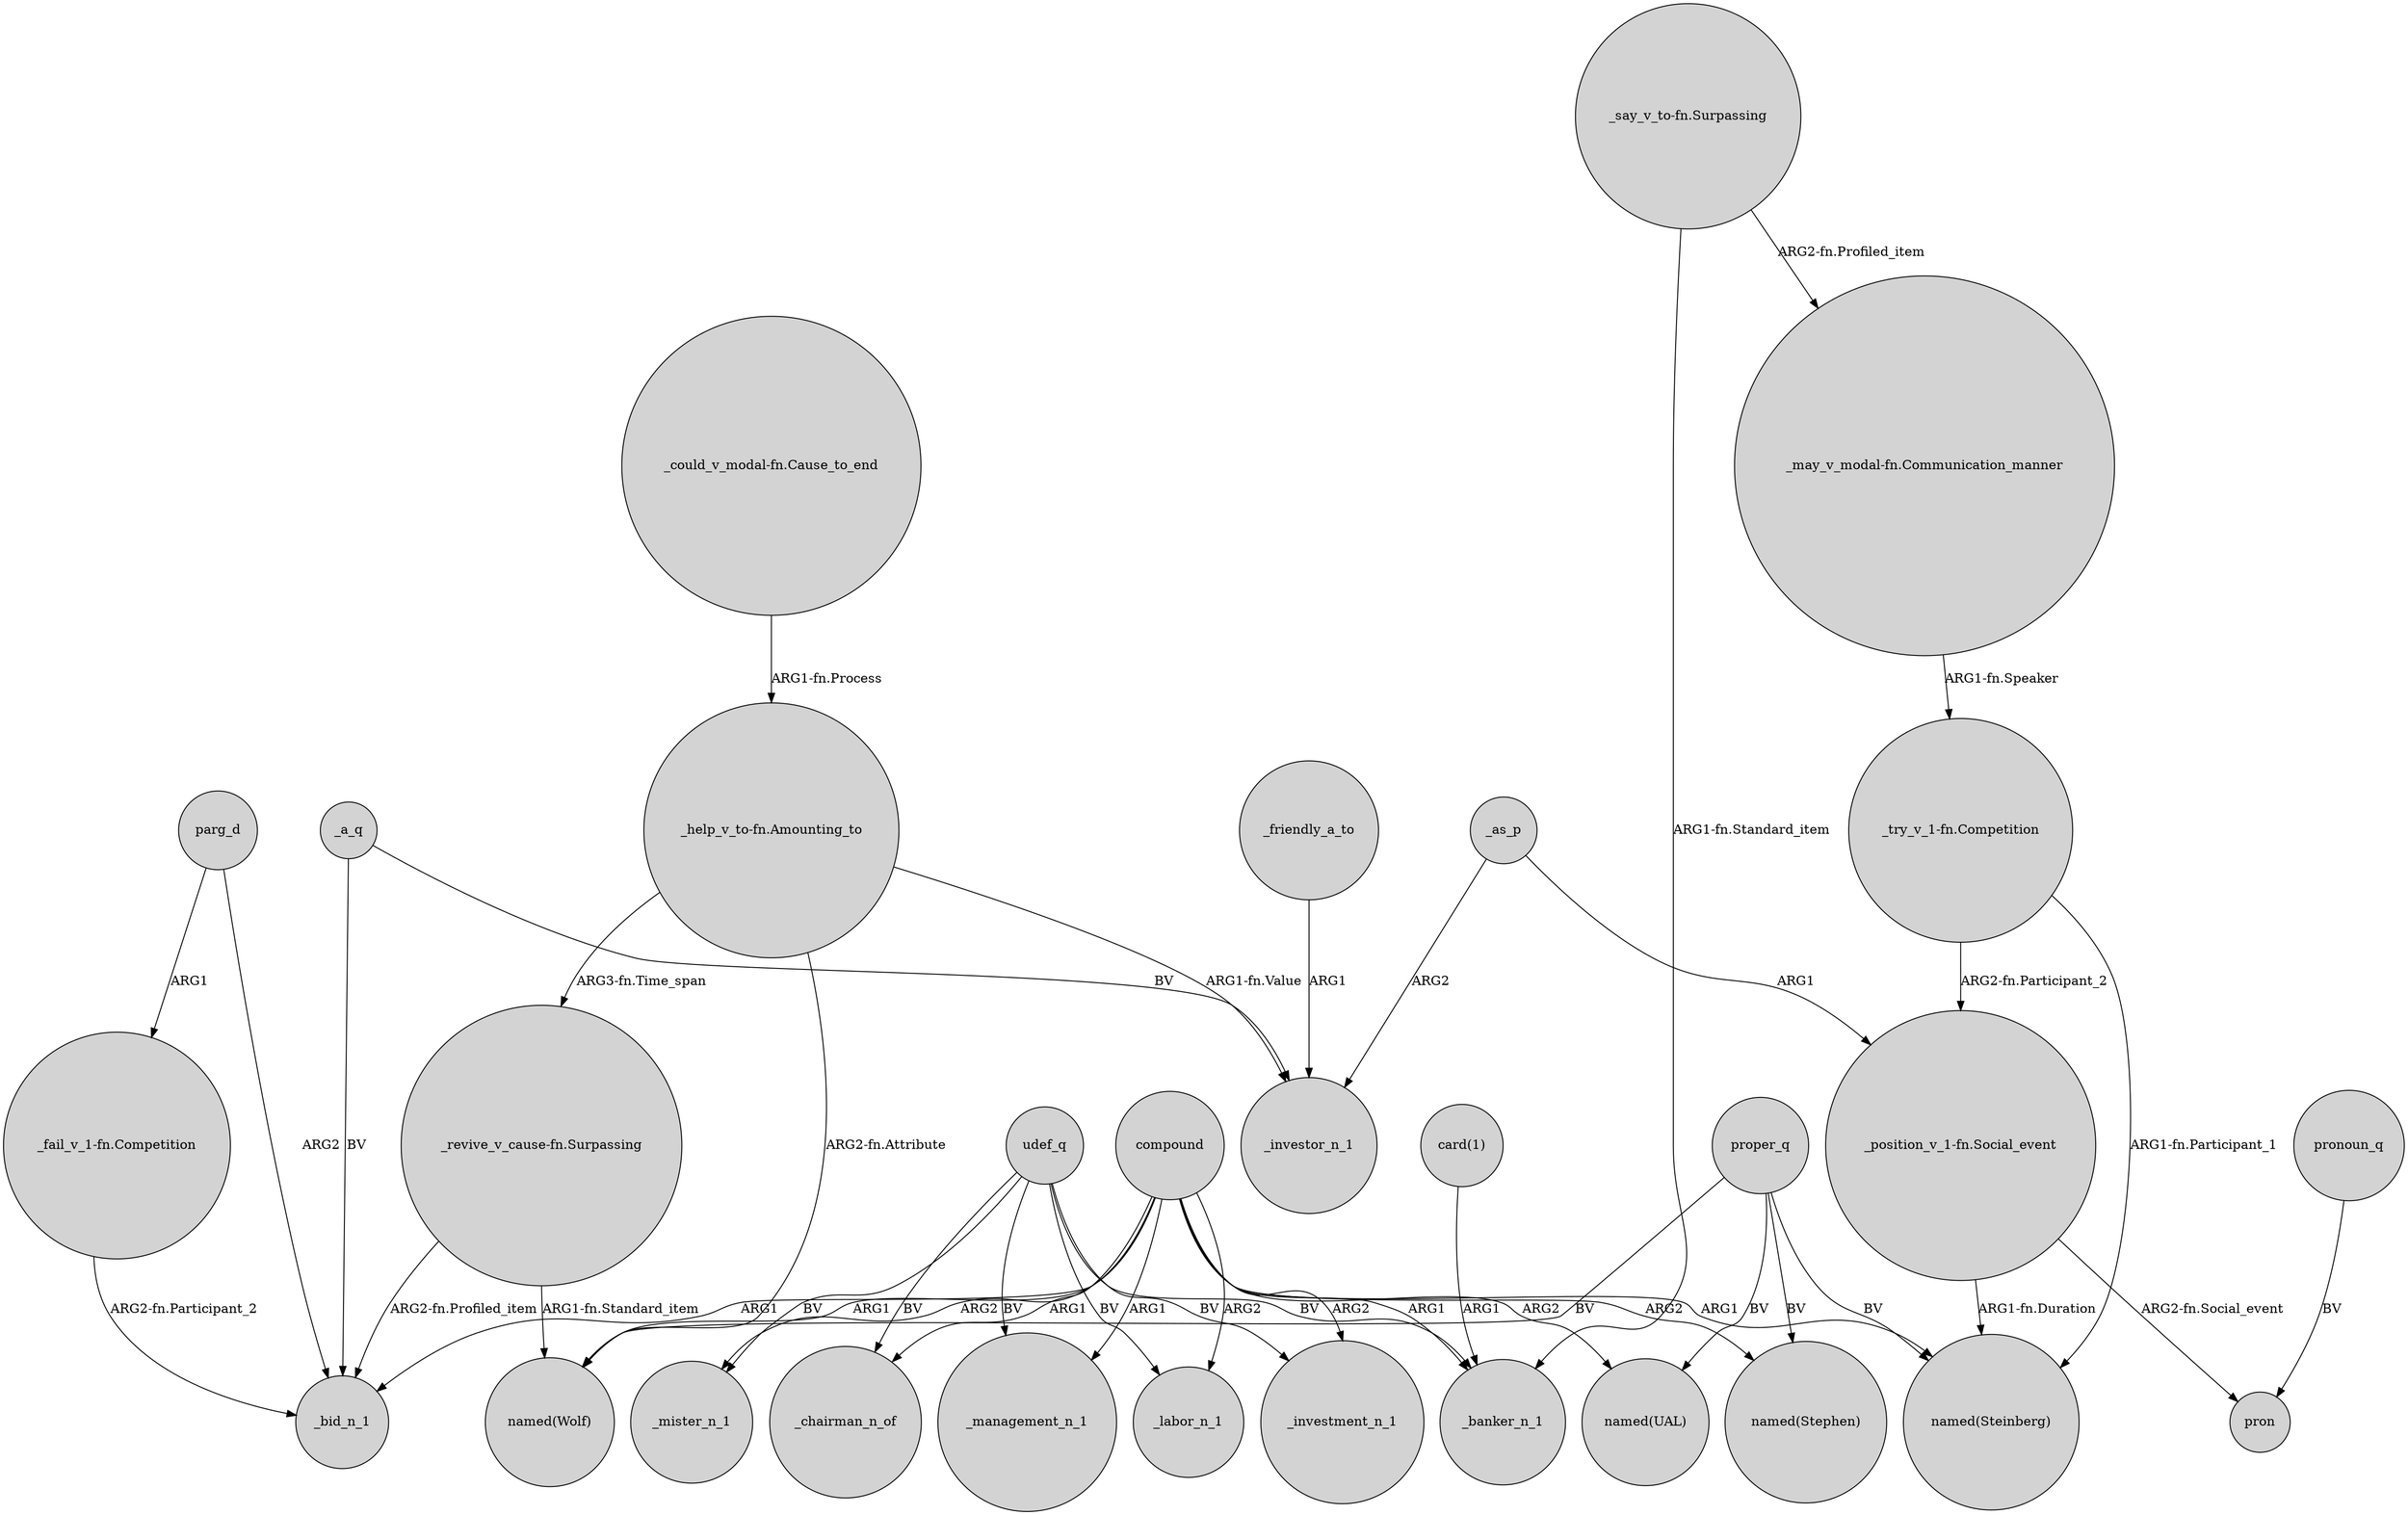 digraph {
	node [shape=circle style=filled]
	_a_q -> _bid_n_1 [label=BV]
	compound -> _mister_n_1 [label=ARG2]
	"_fail_v_1-fn.Competition" -> _bid_n_1 [label="ARG2-fn.Participant_2"]
	"_position_v_1-fn.Social_event" -> "named(Steinberg)" [label="ARG1-fn.Duration"]
	"_position_v_1-fn.Social_event" -> pron [label="ARG2-fn.Social_event"]
	compound -> "named(Stephen)" [label=ARG2]
	compound -> _investment_n_1 [label=ARG2]
	udef_q -> _chairman_n_of [label=BV]
	"_help_v_to-fn.Amounting_to" -> _investor_n_1 [label="ARG1-fn.Value"]
	_as_p -> _investor_n_1 [label=ARG2]
	compound -> "named(Wolf)" [label=ARG1]
	parg_d -> "_fail_v_1-fn.Competition" [label=ARG1]
	udef_q -> _mister_n_1 [label=BV]
	_as_p -> "_position_v_1-fn.Social_event" [label=ARG1]
	udef_q -> _management_n_1 [label=BV]
	proper_q -> "named(UAL)" [label=BV]
	pronoun_q -> pron [label=BV]
	_a_q -> _investor_n_1 [label=BV]
	"_may_v_modal-fn.Communication_manner" -> "_try_v_1-fn.Competition" [label="ARG1-fn.Speaker"]
	proper_q -> "named(Stephen)" [label=BV]
	"_could_v_modal-fn.Cause_to_end" -> "_help_v_to-fn.Amounting_to" [label="ARG1-fn.Process"]
	_friendly_a_to -> _investor_n_1 [label=ARG1]
	"_help_v_to-fn.Amounting_to" -> "named(Wolf)" [label="ARG2-fn.Attribute"]
	proper_q -> "named(Wolf)" [label=BV]
	compound -> _management_n_1 [label=ARG1]
	"_revive_v_cause-fn.Surpassing" -> _bid_n_1 [label="ARG2-fn.Profiled_item"]
	parg_d -> _bid_n_1 [label=ARG2]
	compound -> _chairman_n_of [label=ARG1]
	udef_q -> _investment_n_1 [label=BV]
	proper_q -> "named(Steinberg)" [label=BV]
	compound -> _labor_n_1 [label=ARG2]
	compound -> _banker_n_1 [label=ARG1]
	compound -> "named(Steinberg)" [label=ARG1]
	compound -> "named(UAL)" [label=ARG2]
	udef_q -> _labor_n_1 [label=BV]
	"_say_v_to-fn.Surpassing" -> "_may_v_modal-fn.Communication_manner" [label="ARG2-fn.Profiled_item"]
	"_try_v_1-fn.Competition" -> "named(Steinberg)" [label="ARG1-fn.Participant_1"]
	udef_q -> _banker_n_1 [label=BV]
	"card(1)" -> _banker_n_1 [label=ARG1]
	"_try_v_1-fn.Competition" -> "_position_v_1-fn.Social_event" [label="ARG2-fn.Participant_2"]
	"_help_v_to-fn.Amounting_to" -> "_revive_v_cause-fn.Surpassing" [label="ARG3-fn.Time_span"]
	compound -> _bid_n_1 [label=ARG1]
	"_say_v_to-fn.Surpassing" -> _banker_n_1 [label="ARG1-fn.Standard_item"]
	"_revive_v_cause-fn.Surpassing" -> "named(Wolf)" [label="ARG1-fn.Standard_item"]
}
